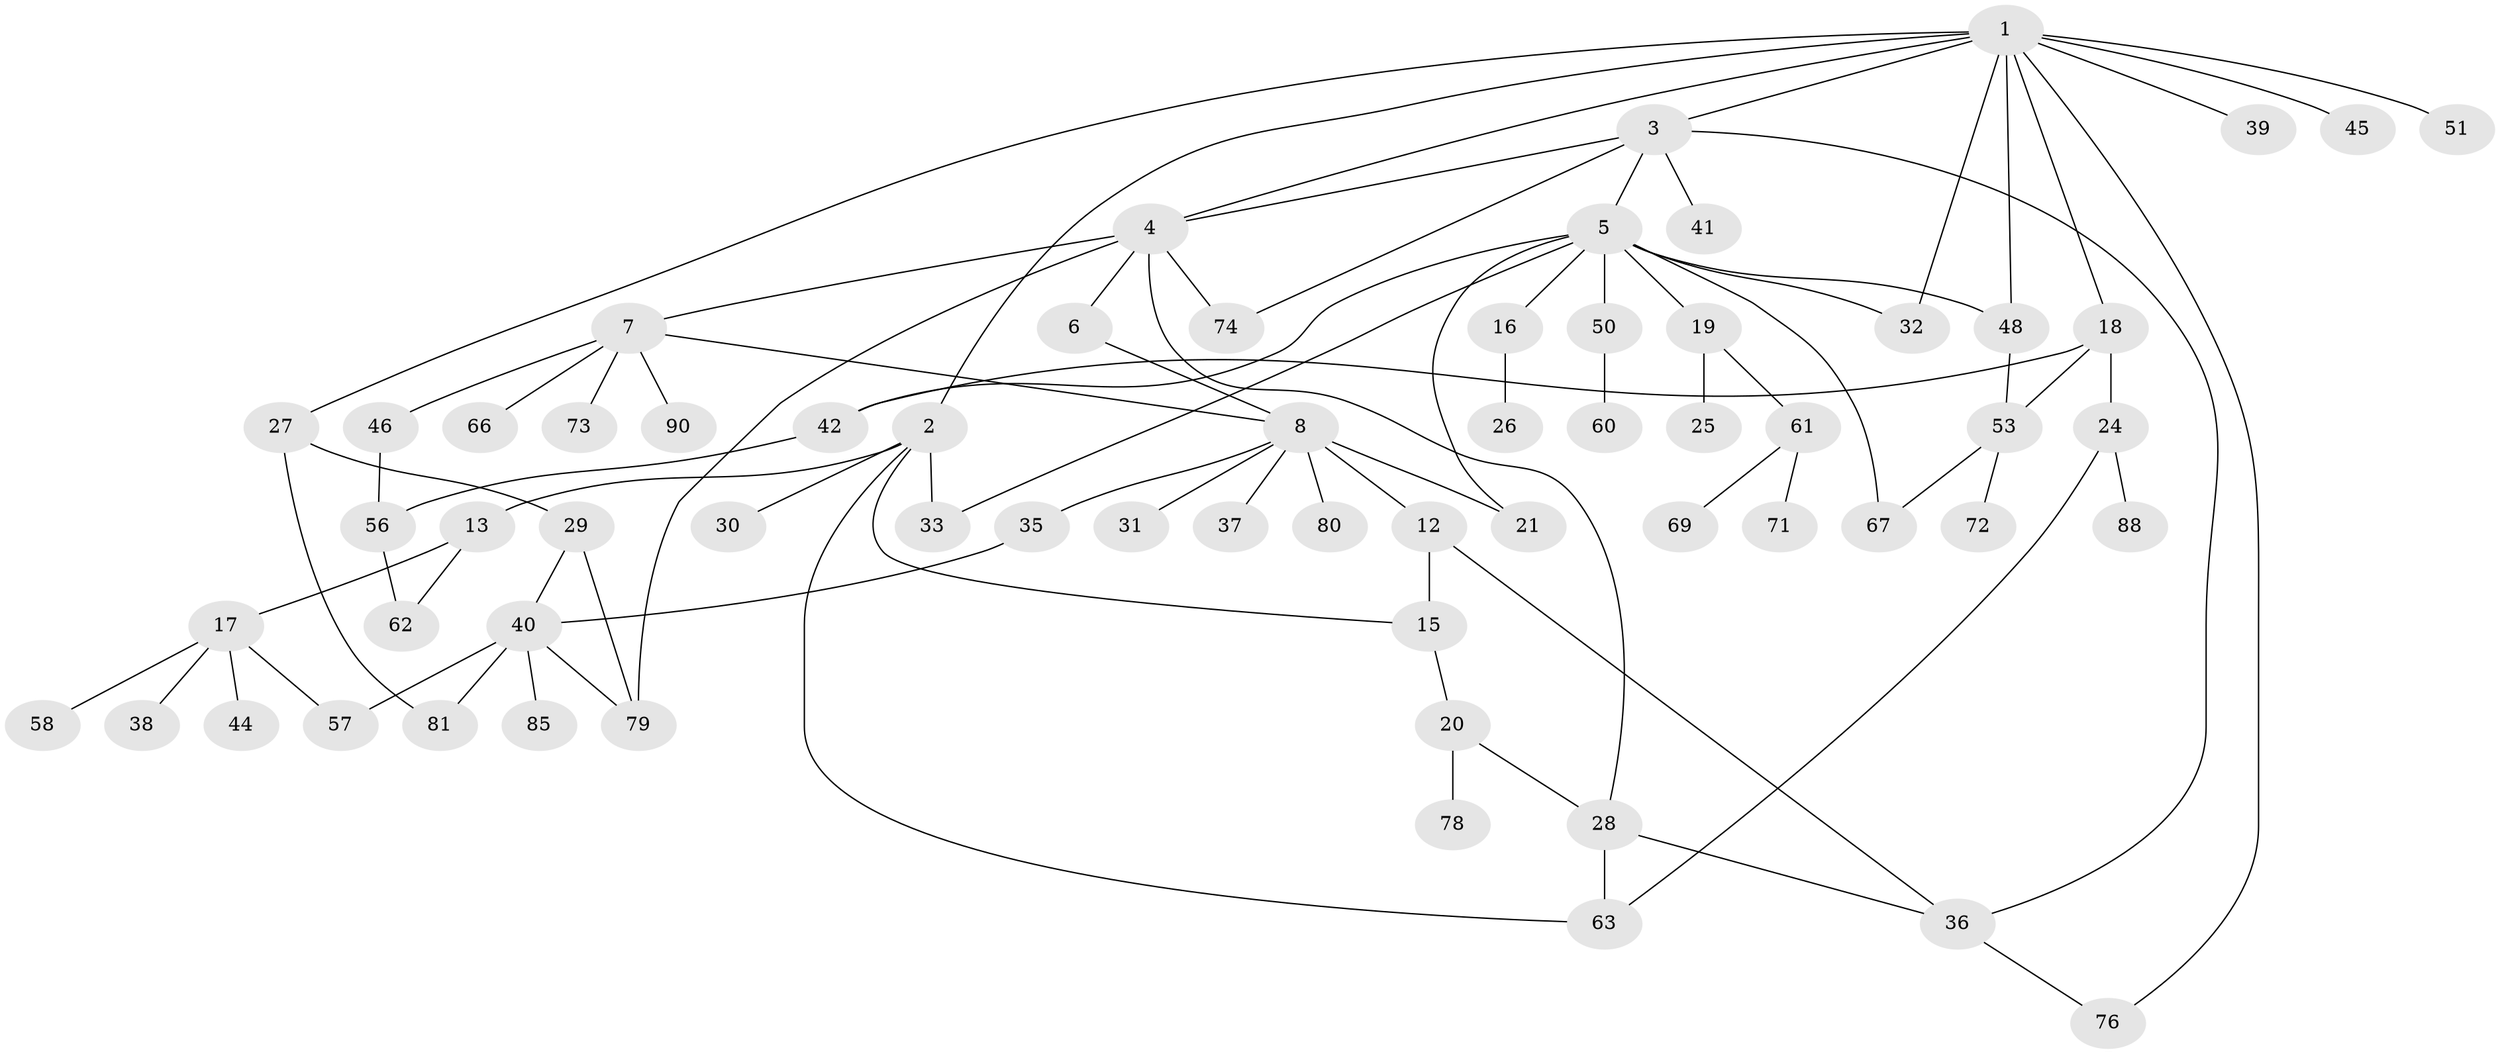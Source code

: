 // original degree distribution, {8: 0.021739130434782608, 6: 0.05434782608695652, 4: 0.10869565217391304, 7: 0.010869565217391304, 2: 0.25, 3: 0.21739130434782608, 5: 0.021739130434782608, 1: 0.31521739130434784}
// Generated by graph-tools (version 1.1) at 2025/10/02/27/25 16:10:53]
// undirected, 64 vertices, 87 edges
graph export_dot {
graph [start="1"]
  node [color=gray90,style=filled];
  1 [super="+9"];
  2 [super="+52"];
  3 [super="+23"];
  4 [super="+77"];
  5 [super="+11"];
  6;
  7 [super="+47"];
  8 [super="+10"];
  12 [super="+22"];
  13 [super="+14"];
  15;
  16 [super="+34"];
  17 [super="+82"];
  18;
  19 [super="+84"];
  20;
  21 [super="+43"];
  24 [super="+65"];
  25;
  26 [super="+87"];
  27 [super="+83"];
  28 [super="+54"];
  29;
  30;
  31;
  32;
  33;
  35;
  36 [super="+55"];
  37 [super="+92"];
  38;
  39;
  40 [super="+49"];
  41;
  42;
  44;
  45;
  46 [super="+86"];
  48;
  50;
  51;
  53 [super="+59"];
  56 [super="+64"];
  57 [super="+68"];
  58;
  60 [super="+70"];
  61 [super="+89"];
  62;
  63 [super="+75"];
  66;
  67;
  69;
  71;
  72;
  73;
  74;
  76 [super="+91"];
  78;
  79;
  80;
  81;
  85;
  88;
  90;
  1 -- 2 [weight=2];
  1 -- 3;
  1 -- 18;
  1 -- 27;
  1 -- 39;
  1 -- 76;
  1 -- 32;
  1 -- 48;
  1 -- 51;
  1 -- 4;
  1 -- 45;
  2 -- 13 [weight=2];
  2 -- 30;
  2 -- 33;
  2 -- 15;
  2 -- 63;
  3 -- 4;
  3 -- 5;
  3 -- 41;
  3 -- 74;
  3 -- 36;
  4 -- 6;
  4 -- 7;
  4 -- 74;
  4 -- 79;
  4 -- 28;
  5 -- 50;
  5 -- 67;
  5 -- 32;
  5 -- 33;
  5 -- 42;
  5 -- 16;
  5 -- 48;
  5 -- 19;
  5 -- 21;
  6 -- 8;
  7 -- 8;
  7 -- 46;
  7 -- 66;
  7 -- 90;
  7 -- 73;
  8 -- 12;
  8 -- 37;
  8 -- 80;
  8 -- 21;
  8 -- 35;
  8 -- 31;
  12 -- 15;
  12 -- 36;
  13 -- 17 [weight=2];
  13 -- 62;
  15 -- 20;
  16 -- 26;
  17 -- 38;
  17 -- 44;
  17 -- 58;
  17 -- 57;
  18 -- 24;
  18 -- 53;
  18 -- 42;
  19 -- 25;
  19 -- 61;
  20 -- 28;
  20 -- 78;
  24 -- 63;
  24 -- 88;
  27 -- 29;
  27 -- 81;
  28 -- 36;
  28 -- 63;
  29 -- 40;
  29 -- 79;
  35 -- 40;
  36 -- 76;
  40 -- 57 [weight=2];
  40 -- 81;
  40 -- 85;
  40 -- 79;
  42 -- 56;
  46 -- 56;
  48 -- 53;
  50 -- 60;
  53 -- 67;
  53 -- 72;
  56 -- 62;
  61 -- 69;
  61 -- 71;
}
